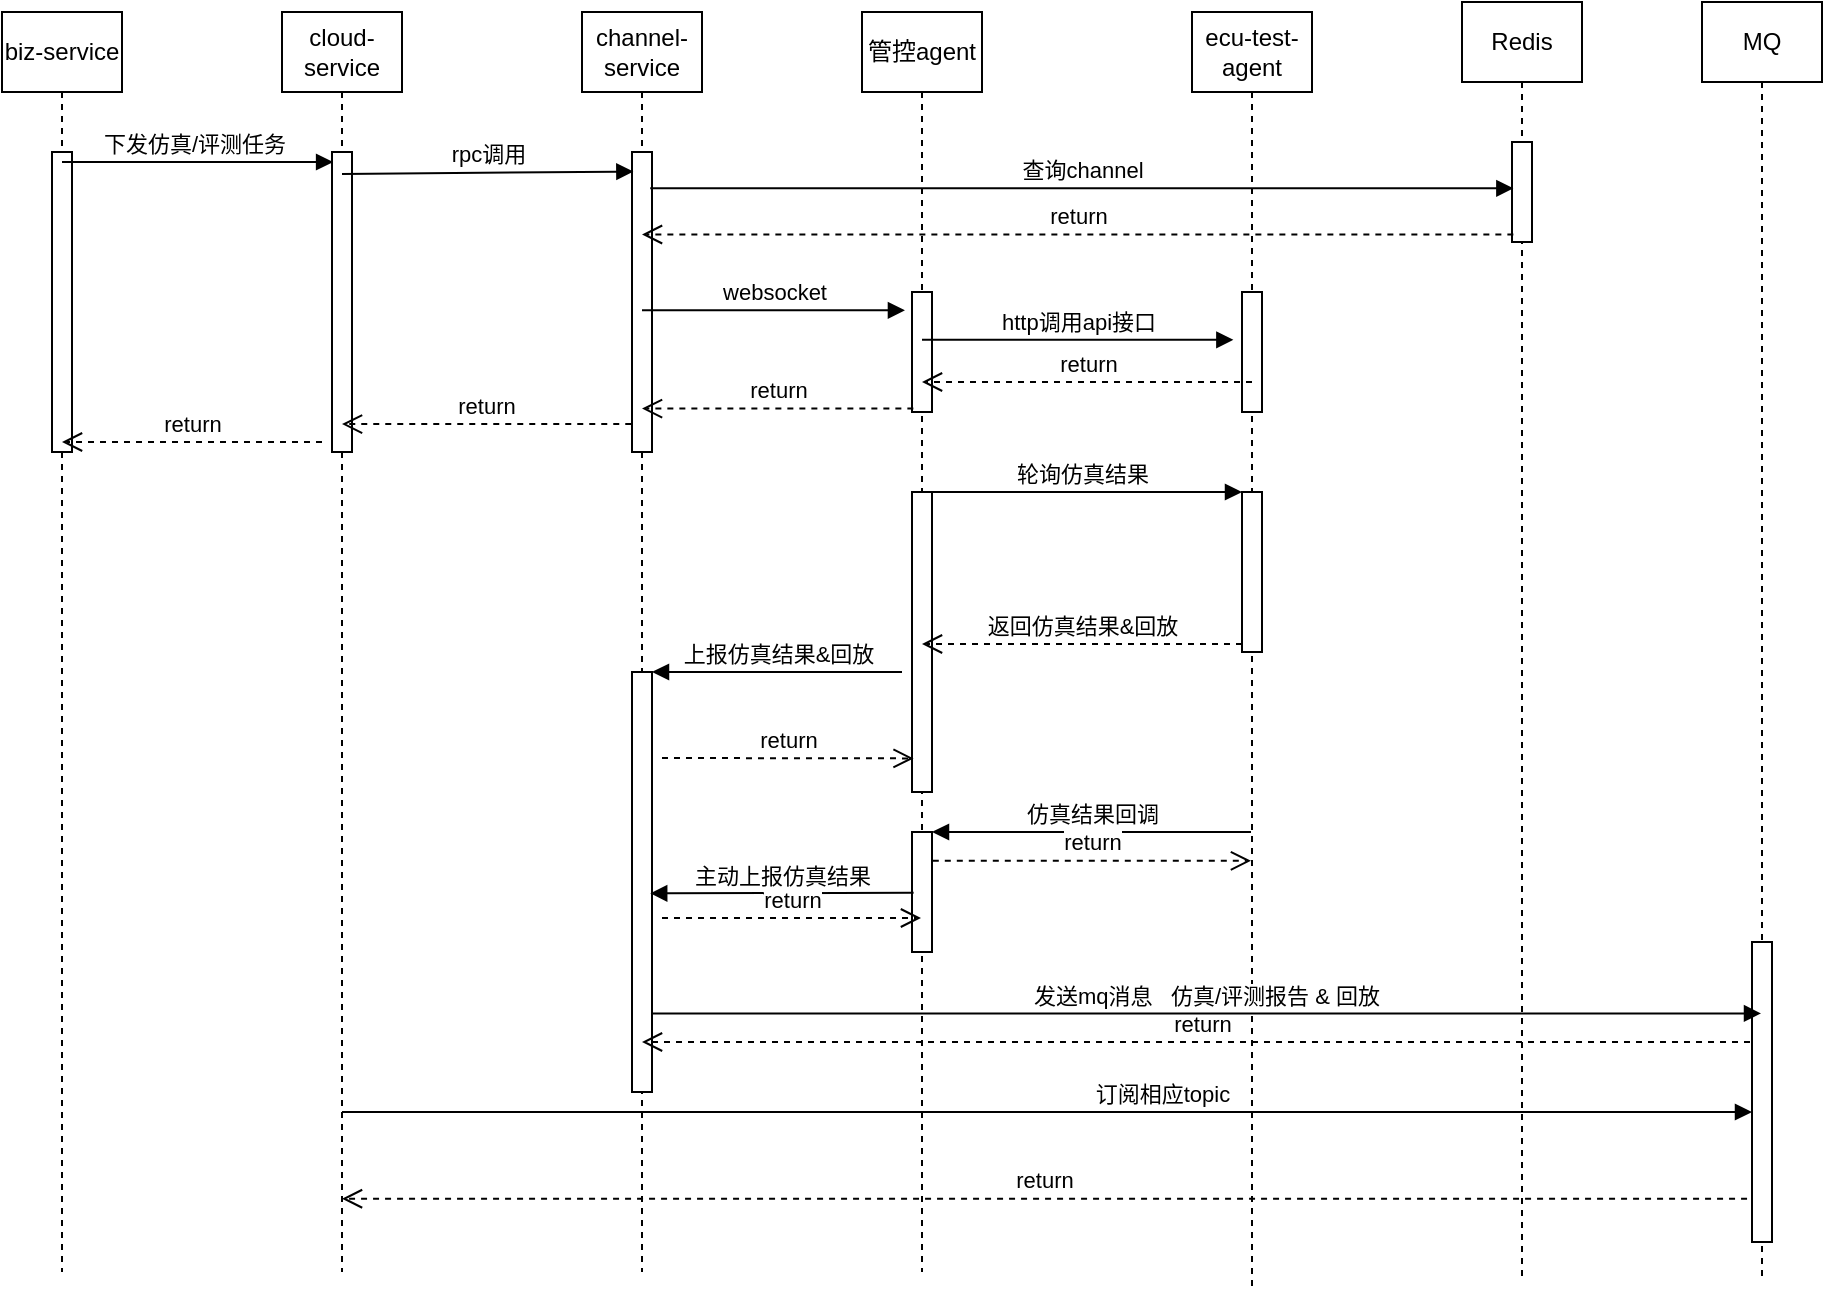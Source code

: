 <mxfile version="15.9.4" type="github" pages="2">
  <diagram id="y43DfxvxHkq96aOq3xMm" name="第 1 页">
    <mxGraphModel dx="1248" dy="469" grid="1" gridSize="10" guides="1" tooltips="1" connect="1" arrows="1" fold="1" page="1" pageScale="1" pageWidth="850" pageHeight="1100" math="0" shadow="0">
      <root>
        <mxCell id="0" />
        <mxCell id="1" parent="0" />
        <mxCell id="WShSjZ7iAAt_4kcY2VJ5-2" value="cloud-service" style="shape=umlLifeline;perimeter=lifelinePerimeter;whiteSpace=wrap;html=1;container=1;collapsible=0;recursiveResize=0;outlineConnect=0;" vertex="1" parent="1">
          <mxGeometry x="170" y="25" width="60" height="630" as="geometry" />
        </mxCell>
        <mxCell id="WShSjZ7iAAt_4kcY2VJ5-31" value="" style="html=1;points=[];perimeter=orthogonalPerimeter;" vertex="1" parent="WShSjZ7iAAt_4kcY2VJ5-2">
          <mxGeometry x="25" y="70" width="10" height="150" as="geometry" />
        </mxCell>
        <mxCell id="WShSjZ7iAAt_4kcY2VJ5-9" value="channel-service" style="shape=umlLifeline;perimeter=lifelinePerimeter;whiteSpace=wrap;html=1;container=1;collapsible=0;recursiveResize=0;outlineConnect=0;" vertex="1" parent="1">
          <mxGeometry x="320" y="25" width="60" height="630" as="geometry" />
        </mxCell>
        <mxCell id="WShSjZ7iAAt_4kcY2VJ5-17" value="" style="html=1;points=[];perimeter=orthogonalPerimeter;" vertex="1" parent="WShSjZ7iAAt_4kcY2VJ5-9">
          <mxGeometry x="25" y="70" width="10" height="150" as="geometry" />
        </mxCell>
        <mxCell id="WShSjZ7iAAt_4kcY2VJ5-34" value="" style="html=1;points=[];perimeter=orthogonalPerimeter;" vertex="1" parent="WShSjZ7iAAt_4kcY2VJ5-9">
          <mxGeometry x="25" y="330" width="10" height="210" as="geometry" />
        </mxCell>
        <mxCell id="WShSjZ7iAAt_4kcY2VJ5-11" value="管控agent" style="shape=umlLifeline;perimeter=lifelinePerimeter;whiteSpace=wrap;html=1;container=1;collapsible=0;recursiveResize=0;outlineConnect=0;" vertex="1" parent="1">
          <mxGeometry x="460" y="25" width="60" height="630" as="geometry" />
        </mxCell>
        <mxCell id="WShSjZ7iAAt_4kcY2VJ5-22" value="" style="html=1;points=[];perimeter=orthogonalPerimeter;" vertex="1" parent="WShSjZ7iAAt_4kcY2VJ5-11">
          <mxGeometry x="25" y="140" width="10" height="60" as="geometry" />
        </mxCell>
        <mxCell id="WShSjZ7iAAt_4kcY2VJ5-32" value="" style="html=1;points=[];perimeter=orthogonalPerimeter;" vertex="1" parent="WShSjZ7iAAt_4kcY2VJ5-11">
          <mxGeometry x="25" y="240" width="10" height="150" as="geometry" />
        </mxCell>
        <mxCell id="WShSjZ7iAAt_4kcY2VJ5-46" value="" style="html=1;points=[];perimeter=orthogonalPerimeter;" vertex="1" parent="WShSjZ7iAAt_4kcY2VJ5-11">
          <mxGeometry x="25" y="410" width="10" height="60" as="geometry" />
        </mxCell>
        <mxCell id="WShSjZ7iAAt_4kcY2VJ5-12" value="ecu-test-agent" style="shape=umlLifeline;perimeter=lifelinePerimeter;whiteSpace=wrap;html=1;container=1;collapsible=0;recursiveResize=0;outlineConnect=0;" vertex="1" parent="1">
          <mxGeometry x="625" y="25" width="60" height="640" as="geometry" />
        </mxCell>
        <mxCell id="WShSjZ7iAAt_4kcY2VJ5-25" value="" style="html=1;points=[];perimeter=orthogonalPerimeter;" vertex="1" parent="WShSjZ7iAAt_4kcY2VJ5-12">
          <mxGeometry x="25" y="140" width="10" height="60" as="geometry" />
        </mxCell>
        <mxCell id="WShSjZ7iAAt_4kcY2VJ5-28" value="" style="html=1;points=[];perimeter=orthogonalPerimeter;" vertex="1" parent="WShSjZ7iAAt_4kcY2VJ5-12">
          <mxGeometry x="25" y="240" width="10" height="80" as="geometry" />
        </mxCell>
        <mxCell id="WShSjZ7iAAt_4kcY2VJ5-14" value="Redis" style="shape=umlLifeline;perimeter=lifelinePerimeter;whiteSpace=wrap;html=1;container=1;collapsible=0;recursiveResize=0;outlineConnect=0;" vertex="1" parent="1">
          <mxGeometry x="760" y="20" width="60" height="640" as="geometry" />
        </mxCell>
        <mxCell id="WShSjZ7iAAt_4kcY2VJ5-66" value="" style="html=1;points=[];perimeter=orthogonalPerimeter;" vertex="1" parent="WShSjZ7iAAt_4kcY2VJ5-14">
          <mxGeometry x="25" y="70" width="10" height="50" as="geometry" />
        </mxCell>
        <mxCell id="WShSjZ7iAAt_4kcY2VJ5-18" value="rpc调用" style="html=1;verticalAlign=bottom;endArrow=block;entryX=0.068;entryY=0.065;rounded=0;entryDx=0;entryDy=0;entryPerimeter=0;" edge="1" target="WShSjZ7iAAt_4kcY2VJ5-17" parent="1">
          <mxGeometry relative="1" as="geometry">
            <mxPoint x="200" y="106" as="sourcePoint" />
          </mxGeometry>
        </mxCell>
        <mxCell id="WShSjZ7iAAt_4kcY2VJ5-19" value="return" style="html=1;verticalAlign=bottom;endArrow=open;dashed=1;endSize=8;exitX=-0.037;exitY=0.907;rounded=0;exitDx=0;exitDy=0;exitPerimeter=0;" edge="1" source="WShSjZ7iAAt_4kcY2VJ5-17" parent="1" target="WShSjZ7iAAt_4kcY2VJ5-2">
          <mxGeometry relative="1" as="geometry">
            <mxPoint x="100" y="166" as="targetPoint" />
          </mxGeometry>
        </mxCell>
        <mxCell id="WShSjZ7iAAt_4kcY2VJ5-23" value="websocket" style="html=1;verticalAlign=bottom;endArrow=block;entryX=-0.353;entryY=0.153;rounded=0;entryDx=0;entryDy=0;entryPerimeter=0;" edge="1" target="WShSjZ7iAAt_4kcY2VJ5-22" parent="1" source="WShSjZ7iAAt_4kcY2VJ5-9">
          <mxGeometry relative="1" as="geometry">
            <mxPoint x="240" y="100" as="sourcePoint" />
          </mxGeometry>
        </mxCell>
        <mxCell id="WShSjZ7iAAt_4kcY2VJ5-24" value="return" style="html=1;verticalAlign=bottom;endArrow=open;dashed=1;endSize=8;exitX=0.068;exitY=0.971;rounded=0;exitDx=0;exitDy=0;exitPerimeter=0;" edge="1" source="WShSjZ7iAAt_4kcY2VJ5-22" parent="1" target="WShSjZ7iAAt_4kcY2VJ5-9">
          <mxGeometry relative="1" as="geometry">
            <mxPoint x="240" y="176" as="targetPoint" />
          </mxGeometry>
        </mxCell>
        <mxCell id="WShSjZ7iAAt_4kcY2VJ5-26" value="http调用api接口" style="html=1;verticalAlign=bottom;endArrow=block;entryX=-0.432;entryY=0.398;rounded=0;entryDx=0;entryDy=0;entryPerimeter=0;" edge="1" target="WShSjZ7iAAt_4kcY2VJ5-25" parent="1" source="WShSjZ7iAAt_4kcY2VJ5-11">
          <mxGeometry relative="1" as="geometry">
            <mxPoint x="500" y="185" as="sourcePoint" />
          </mxGeometry>
        </mxCell>
        <mxCell id="WShSjZ7iAAt_4kcY2VJ5-27" value="return" style="html=1;verticalAlign=bottom;endArrow=open;dashed=1;endSize=8;rounded=0;" edge="1" parent="1" target="WShSjZ7iAAt_4kcY2VJ5-11">
          <mxGeometry relative="1" as="geometry">
            <mxPoint x="410" y="186" as="targetPoint" />
            <mxPoint x="655" y="210" as="sourcePoint" />
          </mxGeometry>
        </mxCell>
        <mxCell id="WShSjZ7iAAt_4kcY2VJ5-29" value="轮询仿真结果" style="html=1;verticalAlign=bottom;endArrow=block;entryX=0;entryY=0;rounded=0;" edge="1" target="WShSjZ7iAAt_4kcY2VJ5-28" parent="1" source="WShSjZ7iAAt_4kcY2VJ5-11">
          <mxGeometry relative="1" as="geometry">
            <mxPoint x="405" y="260" as="sourcePoint" />
          </mxGeometry>
        </mxCell>
        <mxCell id="WShSjZ7iAAt_4kcY2VJ5-30" value="返回仿真结果&amp;amp;回放" style="html=1;verticalAlign=bottom;endArrow=open;dashed=1;endSize=8;exitX=0;exitY=0.95;rounded=0;" edge="1" source="WShSjZ7iAAt_4kcY2VJ5-28" parent="1" target="WShSjZ7iAAt_4kcY2VJ5-11">
          <mxGeometry relative="1" as="geometry">
            <mxPoint x="405" y="336" as="targetPoint" />
          </mxGeometry>
        </mxCell>
        <mxCell id="WShSjZ7iAAt_4kcY2VJ5-35" value="上报仿真结果&amp;amp;回放" style="html=1;verticalAlign=bottom;endArrow=block;entryX=1;entryY=0;rounded=0;endSize=6;startSize=6;" edge="1" target="WShSjZ7iAAt_4kcY2VJ5-34" parent="1">
          <mxGeometry relative="1" as="geometry">
            <mxPoint x="480" y="355" as="sourcePoint" />
          </mxGeometry>
        </mxCell>
        <mxCell id="WShSjZ7iAAt_4kcY2VJ5-36" value="return" style="html=1;verticalAlign=bottom;endArrow=open;dashed=1;endSize=8;rounded=0;entryX=0.08;entryY=0.888;entryDx=0;entryDy=0;entryPerimeter=0;" edge="1" parent="1" target="WShSjZ7iAAt_4kcY2VJ5-32">
          <mxGeometry relative="1" as="geometry">
            <mxPoint x="590" y="407" as="targetPoint" />
            <mxPoint x="360" y="398" as="sourcePoint" />
            <Array as="points" />
          </mxGeometry>
        </mxCell>
        <mxCell id="WShSjZ7iAAt_4kcY2VJ5-43" value="订阅相应topic" style="html=1;verticalAlign=bottom;endArrow=block;entryX=0;entryY=0;rounded=0;" edge="1" parent="1" source="WShSjZ7iAAt_4kcY2VJ5-2">
          <mxGeometry x="0.163" relative="1" as="geometry">
            <mxPoint x="555" y="480" as="sourcePoint" />
            <mxPoint x="905" y="575" as="targetPoint" />
            <mxPoint as="offset" />
          </mxGeometry>
        </mxCell>
        <mxCell id="WShSjZ7iAAt_4kcY2VJ5-44" value="return" style="html=1;verticalAlign=bottom;endArrow=open;dashed=1;endSize=8;exitX=-0.247;exitY=0.964;rounded=0;exitDx=0;exitDy=0;exitPerimeter=0;" edge="1" parent="1" target="WShSjZ7iAAt_4kcY2VJ5-2">
          <mxGeometry relative="1" as="geometry">
            <mxPoint x="555" y="556" as="targetPoint" />
            <mxPoint x="902.53" y="618.38" as="sourcePoint" />
          </mxGeometry>
        </mxCell>
        <mxCell id="WShSjZ7iAAt_4kcY2VJ5-45" value="return" style="html=1;verticalAlign=bottom;endArrow=open;dashed=1;endSize=8;rounded=0;" edge="1" parent="1" target="WShSjZ7iAAt_4kcY2VJ5-9">
          <mxGeometry relative="1" as="geometry">
            <mxPoint x="180" y="550" as="targetPoint" />
            <mxPoint x="910" y="540" as="sourcePoint" />
          </mxGeometry>
        </mxCell>
        <mxCell id="WShSjZ7iAAt_4kcY2VJ5-47" value="仿真结果回调" style="html=1;verticalAlign=bottom;endArrow=block;entryX=1;entryY=0;rounded=0;" edge="1" target="WShSjZ7iAAt_4kcY2VJ5-46" parent="1" source="WShSjZ7iAAt_4kcY2VJ5-12">
          <mxGeometry relative="1" as="geometry">
            <mxPoint x="385" y="430" as="sourcePoint" />
          </mxGeometry>
        </mxCell>
        <mxCell id="WShSjZ7iAAt_4kcY2VJ5-48" value="return" style="html=1;verticalAlign=bottom;endArrow=open;dashed=1;endSize=8;rounded=0;exitX=1.04;exitY=0.24;exitDx=0;exitDy=0;exitPerimeter=0;" edge="1" source="WShSjZ7iAAt_4kcY2VJ5-46" parent="1" target="WShSjZ7iAAt_4kcY2VJ5-12">
          <mxGeometry relative="1" as="geometry">
            <mxPoint x="440" y="450" as="targetPoint" />
          </mxGeometry>
        </mxCell>
        <mxCell id="WShSjZ7iAAt_4kcY2VJ5-53" value="主动上报仿真结果" style="html=1;verticalAlign=bottom;endArrow=block;rounded=0;exitX=0.08;exitY=0.507;exitDx=0;exitDy=0;exitPerimeter=0;entryX=0.911;entryY=0.527;entryDx=0;entryDy=0;entryPerimeter=0;" edge="1" target="WShSjZ7iAAt_4kcY2VJ5-34" parent="1" source="WShSjZ7iAAt_4kcY2VJ5-46">
          <mxGeometry relative="1" as="geometry">
            <mxPoint x="310" y="460" as="sourcePoint" />
            <mxPoint x="360" y="465" as="targetPoint" />
          </mxGeometry>
        </mxCell>
        <mxCell id="WShSjZ7iAAt_4kcY2VJ5-54" value="return" style="html=1;verticalAlign=bottom;endArrow=open;dashed=1;endSize=8;rounded=0;" edge="1" parent="1" target="WShSjZ7iAAt_4kcY2VJ5-11">
          <mxGeometry relative="1" as="geometry">
            <mxPoint x="245" y="487" as="targetPoint" />
            <mxPoint x="360" y="478" as="sourcePoint" />
          </mxGeometry>
        </mxCell>
        <mxCell id="WShSjZ7iAAt_4kcY2VJ5-57" value="biz-service" style="shape=umlLifeline;perimeter=lifelinePerimeter;whiteSpace=wrap;html=1;container=1;collapsible=0;recursiveResize=0;outlineConnect=0;" vertex="1" parent="1">
          <mxGeometry x="30" y="25" width="60" height="630" as="geometry" />
        </mxCell>
        <mxCell id="WShSjZ7iAAt_4kcY2VJ5-58" value="" style="html=1;points=[];perimeter=orthogonalPerimeter;" vertex="1" parent="WShSjZ7iAAt_4kcY2VJ5-57">
          <mxGeometry x="25" y="70" width="10" height="150" as="geometry" />
        </mxCell>
        <mxCell id="WShSjZ7iAAt_4kcY2VJ5-59" value="下发仿真/评测任务" style="html=1;verticalAlign=bottom;endArrow=block;entryX=0;entryY=0;rounded=0;" edge="1" parent="1">
          <mxGeometry x="-0.031" relative="1" as="geometry">
            <mxPoint x="60" y="100" as="sourcePoint" />
            <mxPoint x="195.55" y="100.0" as="targetPoint" />
            <mxPoint as="offset" />
          </mxGeometry>
        </mxCell>
        <mxCell id="WShSjZ7iAAt_4kcY2VJ5-60" value="return" style="html=1;verticalAlign=bottom;endArrow=open;dashed=1;endSize=8;rounded=0;" edge="1" parent="1" target="WShSjZ7iAAt_4kcY2VJ5-57">
          <mxGeometry relative="1" as="geometry">
            <mxPoint x="190" y="240" as="sourcePoint" />
            <mxPoint x="110" y="230" as="targetPoint" />
          </mxGeometry>
        </mxCell>
        <mxCell id="WShSjZ7iAAt_4kcY2VJ5-63" value="MQ" style="shape=umlLifeline;perimeter=lifelinePerimeter;whiteSpace=wrap;html=1;container=1;collapsible=0;recursiveResize=0;outlineConnect=0;" vertex="1" parent="1">
          <mxGeometry x="880" y="20" width="60" height="640" as="geometry" />
        </mxCell>
        <mxCell id="WShSjZ7iAAt_4kcY2VJ5-64" value="" style="html=1;points=[];perimeter=orthogonalPerimeter;" vertex="1" parent="WShSjZ7iAAt_4kcY2VJ5-63">
          <mxGeometry x="25" y="470" width="10" height="150" as="geometry" />
        </mxCell>
        <mxCell id="WShSjZ7iAAt_4kcY2VJ5-68" value="return" style="html=1;verticalAlign=bottom;endArrow=open;dashed=1;endSize=8;exitX=0.068;exitY=0.925;rounded=0;exitDx=0;exitDy=0;exitPerimeter=0;" edge="1" source="WShSjZ7iAAt_4kcY2VJ5-66" parent="1" target="WShSjZ7iAAt_4kcY2VJ5-9">
          <mxGeometry relative="1" as="geometry">
            <mxPoint x="685" y="236" as="targetPoint" />
          </mxGeometry>
        </mxCell>
        <mxCell id="WShSjZ7iAAt_4kcY2VJ5-70" value="查询channel" style="html=1;verticalAlign=bottom;endArrow=block;rounded=0;entryX=0.068;entryY=0.463;entryDx=0;entryDy=0;entryPerimeter=0;exitX=0.911;exitY=0.121;exitDx=0;exitDy=0;exitPerimeter=0;" edge="1" parent="1" source="WShSjZ7iAAt_4kcY2VJ5-17" target="WShSjZ7iAAt_4kcY2VJ5-66">
          <mxGeometry relative="1" as="geometry">
            <mxPoint x="360" y="106" as="sourcePoint" />
            <mxPoint x="790" y="100" as="targetPoint" />
          </mxGeometry>
        </mxCell>
        <mxCell id="TEx84sVC3yWoPWmnLdWA-1" value="发送mq消息&amp;nbsp; &amp;nbsp;仿真/评测报告 &amp;amp; 回放" style="html=1;verticalAlign=bottom;endArrow=block;rounded=0;startSize=6;endSize=6;exitX=1.016;exitY=0.813;exitDx=0;exitDy=0;exitPerimeter=0;" edge="1" parent="1" source="WShSjZ7iAAt_4kcY2VJ5-34" target="WShSjZ7iAAt_4kcY2VJ5-63">
          <mxGeometry width="80" relative="1" as="geometry">
            <mxPoint x="570" y="420" as="sourcePoint" />
            <mxPoint x="650" y="420" as="targetPoint" />
          </mxGeometry>
        </mxCell>
      </root>
    </mxGraphModel>
  </diagram>
  <diagram id="SDZFOU-aVHrFD_dtlYZ5" name="第 2 页">
    <mxGraphModel dx="1186" dy="1546" grid="1" gridSize="10" guides="1" tooltips="1" connect="1" arrows="1" fold="1" page="1" pageScale="1" pageWidth="850" pageHeight="1100" math="0" shadow="0">
      <root>
        <mxCell id="_KG9jZbXzDjlH9yBVUGl-0" />
        <mxCell id="_KG9jZbXzDjlH9yBVUGl-1" parent="_KG9jZbXzDjlH9yBVUGl-0" />
        <object placeholders="1" c4Name="channel-service" c4Type="Container" c4Application="通道服务" label="&lt;font style=&quot;font-size: 16px&quot;&gt;&lt;b&gt;&lt;div style=&quot;text-align: left&quot;&gt;%c4Name%&lt;/div&gt;&lt;/b&gt;&lt;/font&gt;&lt;div style=&quot;text-align: left&quot;&gt;[%c4Application%]&lt;/div&gt;" id="W9l1ISxlE_OnwhYrX99X-3">
          <mxCell style="rounded=1;fontSize=11;whiteSpace=wrap;html=1;dashed=1;arcSize=20;fillColor=none;strokeColor=#666666;fontColor=#333333;labelBackgroundColor=none;align=left;verticalAlign=bottom;labelBorderColor=none;spacingTop=0;spacing=10;dashPattern=8 4;metaEdit=1;rotatable=0;perimeter=rectanglePerimeter;noLabel=0;labelPadding=0;allowArrows=0;connectable=0;expand=0;recursiveResize=0;editable=1;pointerEvents=0;absoluteArcSize=1;points=[[0.25,0,0],[0.5,0,0],[0.75,0,0],[1,0.25,0],[1,0.5,0],[1,0.75,0],[0.75,1,0],[0.5,1,0],[0.25,1,0],[0,0.75,0],[0,0.5,0],[0,0.25,0]];" vertex="1" parent="_KG9jZbXzDjlH9yBVUGl-1">
            <mxGeometry x="10" y="-270" width="980" height="490" as="geometry" />
          </mxCell>
        </object>
        <object placeholders="1" c4Name="PushService" c4Type="Component: Spring Bean" c4Description="路由&amp;推送" label="&lt;font style=&quot;font-size: 16px&quot;&gt;&lt;b&gt;%c4Name%&lt;/b&gt;&lt;/font&gt;&lt;div&gt;[%c4Type%]&lt;/div&gt;&lt;br&gt;&lt;div&gt;&lt;font style=&quot;font-size: 11px&quot;&gt;&lt;font color=&quot;#cccccc&quot;&gt;%c4Description%&lt;/font&gt;&lt;/div&gt;" id="W9l1ISxlE_OnwhYrX99X-17">
          <mxCell style="rounded=1;whiteSpace=wrap;html=1;labelBackgroundColor=none;fillColor=#1061B0;fontColor=#ffffff;align=center;arcSize=10;strokeColor=#0D5091;metaEdit=1;resizable=0;points=[[0.25,0,0],[0.5,0,0],[0.75,0,0],[1,0.25,0],[1,0.5,0],[1,0.75,0],[0.75,1,0],[0.5,1,0],[0.25,1,0],[0,0.75,0],[0,0.5,0],[0,0.25,0]];" vertex="1" parent="_KG9jZbXzDjlH9yBVUGl-1">
            <mxGeometry x="170" y="30" width="240" height="120" as="geometry" />
          </mxCell>
        </object>
        <object placeholders="1" c4Name="ConnectionService" c4Type="Component: Spring Bean" c4Description="连接管理" label="&lt;font style=&quot;font-size: 16px&quot;&gt;&lt;b&gt;%c4Name%&lt;/b&gt;&lt;/font&gt;&lt;div&gt;[%c4Type%]&lt;/div&gt;&lt;br&gt;&lt;div&gt;&lt;font style=&quot;font-size: 11px&quot;&gt;&lt;font color=&quot;#cccccc&quot;&gt;%c4Description%&lt;/font&gt;&lt;/div&gt;" id="W9l1ISxlE_OnwhYrX99X-18">
          <mxCell style="rounded=1;whiteSpace=wrap;html=1;labelBackgroundColor=none;fillColor=#1061B0;fontColor=#ffffff;align=center;arcSize=10;strokeColor=#0D5091;metaEdit=1;resizable=0;points=[[0.25,0,0],[0.5,0,0],[0.75,0,0],[1,0.25,0],[1,0.5,0],[1,0.75,0],[0.75,1,0],[0.5,1,0],[0.25,1,0],[0,0.75,0],[0,0.5,0],[0,0.25,0]];" vertex="1" parent="_KG9jZbXzDjlH9yBVUGl-1">
            <mxGeometry x="600" y="30" width="240" height="120" as="geometry" />
          </mxCell>
        </object>
        <object placeholders="1" c4Name="facade" c4Type="Component: Spring Controller" c4Description="Http服务出口" label="&lt;font style=&quot;font-size: 16px&quot;&gt;&lt;b&gt;%c4Name%&lt;/b&gt;&lt;/font&gt;&lt;div&gt;[%c4Type%]&lt;/div&gt;&lt;br&gt;&lt;div&gt;&lt;font style=&quot;font-size: 11px&quot;&gt;&lt;font color=&quot;#cccccc&quot;&gt;%c4Description%&lt;/font&gt;&lt;/div&gt;" id="W9l1ISxlE_OnwhYrX99X-19">
          <mxCell style="rounded=1;whiteSpace=wrap;html=1;labelBackgroundColor=none;fillColor=#1061B0;fontColor=#ffffff;align=center;arcSize=10;strokeColor=#0D5091;metaEdit=1;resizable=0;points=[[0.25,0,0],[0.5,0,0],[0.75,0,0],[1,0.25,0],[1,0.5,0],[1,0.75,0],[0.75,1,0],[0.5,1,0],[0.25,1,0],[0,0.75,0],[0,0.5,0],[0,0.25,0]];" vertex="1" parent="_KG9jZbXzDjlH9yBVUGl-1">
            <mxGeometry x="170" y="-210" width="240" height="120" as="geometry" />
          </mxCell>
        </object>
        <object placeholders="1" c4Name="rpcserver" c4Type="Component: Spring Controller" c4Description="rpc服务接口" label="&lt;font style=&quot;font-size: 16px&quot;&gt;&lt;b&gt;%c4Name%&lt;/b&gt;&lt;/font&gt;&lt;div&gt;[%c4Type%]&lt;/div&gt;&lt;br&gt;&lt;div&gt;&lt;font style=&quot;font-size: 11px&quot;&gt;&lt;font color=&quot;#cccccc&quot;&gt;%c4Description%&lt;/font&gt;&lt;/div&gt;" id="W9l1ISxlE_OnwhYrX99X-20">
          <mxCell style="rounded=1;whiteSpace=wrap;html=1;labelBackgroundColor=none;fillColor=#1061B0;fontColor=#ffffff;align=center;arcSize=10;strokeColor=#0D5091;metaEdit=1;resizable=0;points=[[0.25,0,0],[0.5,0,0],[0.75,0,0],[1,0.25,0],[1,0.5,0],[1,0.75,0],[0.75,1,0],[0.5,1,0],[0.25,1,0],[0,0.75,0],[0,0.5,0],[0,0.25,0]];" vertex="1" parent="_KG9jZbXzDjlH9yBVUGl-1">
            <mxGeometry x="600" y="-210" width="240" height="120" as="geometry" />
          </mxCell>
        </object>
        <object placeholders="1" c4Name="cloud service" c4Type="Container: Java &amp; SpringBoot" c4Description="调度服务" label="&lt;font style=&quot;font-size: 16px&quot;&gt;&lt;b&gt;%c4Name%&lt;/b&gt;&lt;/font&gt;&lt;div&gt;[%c4Type%]&lt;/div&gt;&lt;br&gt;&lt;div&gt;&lt;font style=&quot;font-size: 11px&quot;&gt;&lt;font color=&quot;#cccccc&quot;&gt;%c4Description%&lt;/font&gt;&lt;/div&gt;" id="W9l1ISxlE_OnwhYrX99X-21">
          <mxCell style="rounded=1;whiteSpace=wrap;html=1;labelBackgroundColor=none;fillColor=#8C8496;fontColor=#ffffff;align=center;arcSize=10;strokeColor=#736782;metaEdit=1;resizable=0;points=[[0.25,0,0],[0.5,0,0],[0.75,0,0],[1,0.25,0],[1,0.5,0],[1,0.75,0],[0.75,1,0],[0.5,1,0],[0.25,1,0],[0,0.75,0],[0,0.5,0],[0,0.25,0]];" vertex="1" parent="_KG9jZbXzDjlH9yBVUGl-1">
            <mxGeometry x="600" y="-460" width="240" height="120" as="geometry" />
          </mxCell>
        </object>
        <mxCell id="fMAy1tNqFpR4QyeKrXCf-0" value="" style="endArrow=classic;html=1;rounded=0;startSize=6;endSize=6;entryX=0.5;entryY=0;entryDx=0;entryDy=0;entryPerimeter=0;exitX=0.5;exitY=1;exitDx=0;exitDy=0;exitPerimeter=0;" edge="1" parent="_KG9jZbXzDjlH9yBVUGl-1" source="W9l1ISxlE_OnwhYrX99X-21" target="W9l1ISxlE_OnwhYrX99X-20">
          <mxGeometry width="50" height="50" relative="1" as="geometry">
            <mxPoint x="500" y="-200" as="sourcePoint" />
            <mxPoint x="550" y="-250" as="targetPoint" />
          </mxGeometry>
        </mxCell>
        <mxCell id="fMAy1tNqFpR4QyeKrXCf-1" value="请求&lt;br&gt;[RPC]" style="edgeLabel;html=1;align=center;verticalAlign=middle;resizable=0;points=[];" vertex="1" connectable="0" parent="fMAy1tNqFpR4QyeKrXCf-0">
          <mxGeometry x="0.092" relative="1" as="geometry">
            <mxPoint as="offset" />
          </mxGeometry>
        </mxCell>
        <mxCell id="fMAy1tNqFpR4QyeKrXCf-3" value="" style="endArrow=classic;html=1;rounded=0;startSize=6;endSize=6;exitX=0.004;exitY=0.883;exitDx=0;exitDy=0;exitPerimeter=0;" edge="1" parent="_KG9jZbXzDjlH9yBVUGl-1" source="W9l1ISxlE_OnwhYrX99X-20">
          <mxGeometry width="50" height="50" relative="1" as="geometry">
            <mxPoint x="500" as="sourcePoint" />
            <mxPoint x="410" y="30" as="targetPoint" />
          </mxGeometry>
        </mxCell>
        <mxCell id="fMAy1tNqFpR4QyeKrXCf-4" value="Uses" style="edgeLabel;html=1;align=center;verticalAlign=middle;resizable=0;points=[];" vertex="1" connectable="0" parent="fMAy1tNqFpR4QyeKrXCf-3">
          <mxGeometry x="-0.06" y="1" relative="1" as="geometry">
            <mxPoint as="offset" />
          </mxGeometry>
        </mxCell>
        <mxCell id="fMAy1tNqFpR4QyeKrXCf-5" value="" style="endArrow=classic;html=1;rounded=0;startSize=6;endSize=6;exitX=1;exitY=0.5;exitDx=0;exitDy=0;exitPerimeter=0;entryX=0;entryY=0.5;entryDx=0;entryDy=0;entryPerimeter=0;" edge="1" parent="_KG9jZbXzDjlH9yBVUGl-1" source="W9l1ISxlE_OnwhYrX99X-17" target="W9l1ISxlE_OnwhYrX99X-18">
          <mxGeometry width="50" height="50" relative="1" as="geometry">
            <mxPoint x="500" y="110" as="sourcePoint" />
            <mxPoint x="550" y="60" as="targetPoint" />
          </mxGeometry>
        </mxCell>
        <mxCell id="fMAy1tNqFpR4QyeKrXCf-6" value="Uses" style="edgeLabel;html=1;align=center;verticalAlign=middle;resizable=0;points=[];" vertex="1" connectable="0" parent="fMAy1tNqFpR4QyeKrXCf-5">
          <mxGeometry x="-0.011" y="-2" relative="1" as="geometry">
            <mxPoint as="offset" />
          </mxGeometry>
        </mxCell>
        <object placeholders="1" c4Name="agent" c4Type="Container: Python" c4Description="节点Agent" label="&lt;font style=&quot;font-size: 16px&quot;&gt;&lt;b&gt;%c4Name%&lt;/b&gt;&lt;/font&gt;&lt;div&gt;[%c4Type%]&lt;/div&gt;&lt;br&gt;&lt;div&gt;&lt;font style=&quot;font-size: 11px&quot;&gt;&lt;font color=&quot;#cccccc&quot;&gt;%c4Description%&lt;/font&gt;&lt;/div&gt;" id="fMAy1tNqFpR4QyeKrXCf-8">
          <mxCell style="rounded=1;whiteSpace=wrap;html=1;labelBackgroundColor=none;fillColor=#8C8496;fontColor=#ffffff;align=center;arcSize=10;strokeColor=#736782;metaEdit=1;resizable=0;points=[[0.25,0,0],[0.5,0,0],[0.75,0,0],[1,0.25,0],[1,0.5,0],[1,0.75,0],[0.75,1,0],[0.5,1,0],[0.25,1,0],[0,0.75,0],[0,0.5,0],[0,0.25,0]];" vertex="1" parent="_KG9jZbXzDjlH9yBVUGl-1">
            <mxGeometry x="380" y="320" width="240" height="120" as="geometry" />
          </mxCell>
        </object>
        <mxCell id="fMAy1tNqFpR4QyeKrXCf-11" value="" style="endArrow=classic;html=1;rounded=0;startSize=6;endSize=6;exitX=0.5;exitY=0;exitDx=0;exitDy=0;exitPerimeter=0;" edge="1" parent="_KG9jZbXzDjlH9yBVUGl-1" source="fMAy1tNqFpR4QyeKrXCf-8">
          <mxGeometry width="50" height="50" relative="1" as="geometry">
            <mxPoint x="500" y="220" as="sourcePoint" />
            <mxPoint x="640" y="150" as="targetPoint" />
          </mxGeometry>
        </mxCell>
        <mxCell id="fMAy1tNqFpR4QyeKrXCf-14" value="上报仿真结果" style="edgeLabel;html=1;align=center;verticalAlign=middle;resizable=0;points=[];" vertex="1" connectable="0" parent="fMAy1tNqFpR4QyeKrXCf-11">
          <mxGeometry x="-0.169" y="-1" relative="1" as="geometry">
            <mxPoint as="offset" />
          </mxGeometry>
        </mxCell>
        <mxCell id="fMAy1tNqFpR4QyeKrXCf-12" value="" style="endArrow=classic;html=1;rounded=0;startSize=6;endSize=6;entryX=0.933;entryY=-0.042;entryDx=0;entryDy=0;entryPerimeter=0;" edge="1" parent="_KG9jZbXzDjlH9yBVUGl-1" target="fMAy1tNqFpR4QyeKrXCf-8">
          <mxGeometry width="50" height="50" relative="1" as="geometry">
            <mxPoint x="730" y="150" as="sourcePoint" />
            <mxPoint x="550" y="170" as="targetPoint" />
          </mxGeometry>
        </mxCell>
        <mxCell id="fMAy1tNqFpR4QyeKrXCf-13" value="任务调度&lt;br&gt;[websocket]" style="edgeLabel;html=1;align=center;verticalAlign=middle;resizable=0;points=[];" vertex="1" connectable="0" parent="fMAy1tNqFpR4QyeKrXCf-12">
          <mxGeometry x="0.125" y="-1" relative="1" as="geometry">
            <mxPoint as="offset" />
          </mxGeometry>
        </mxCell>
        <object placeholders="1" c4Name="Mq" c4Type="Container: mq" c4Description="mq消息系统" label="&lt;font style=&quot;font-size: 16px&quot;&gt;&lt;b&gt;%c4Name%&lt;/b&gt;&lt;/font&gt;&lt;div&gt;[%c4Type%]&lt;/div&gt;&lt;br&gt;&lt;div&gt;&lt;font style=&quot;font-size: 11px&quot;&gt;&lt;font color=&quot;#cccccc&quot;&gt;%c4Description%&lt;/font&gt;&lt;/div&gt;" id="fMAy1tNqFpR4QyeKrXCf-15">
          <mxCell style="rounded=1;whiteSpace=wrap;html=1;labelBackgroundColor=none;fillColor=#1061B0;fontColor=#ffffff;align=center;arcSize=10;strokeColor=#0D5091;metaEdit=1;resizable=0;points=[[0.25,0,0],[0.5,0,0],[0.75,0,0],[1,0.25,0],[1,0.5,0],[1,0.75,0],[0.75,1,0],[0.5,1,0],[0.25,1,0],[0,0.75,0],[0,0.5,0],[0,0.25,0]];" vertex="1" parent="_KG9jZbXzDjlH9yBVUGl-1">
            <mxGeometry x="1030" y="-140" width="240" height="120" as="geometry" />
          </mxCell>
        </object>
        <mxCell id="fMAy1tNqFpR4QyeKrXCf-16" value="" style="endArrow=classic;html=1;rounded=0;startSize=6;endSize=6;exitX=1.004;exitY=0.1;exitDx=0;exitDy=0;exitPerimeter=0;entryX=0;entryY=0.25;entryDx=0;entryDy=0;entryPerimeter=0;" edge="1" parent="_KG9jZbXzDjlH9yBVUGl-1" source="W9l1ISxlE_OnwhYrX99X-17" target="fMAy1tNqFpR4QyeKrXCf-15">
          <mxGeometry width="50" height="50" relative="1" as="geometry">
            <mxPoint x="640" y="90" as="sourcePoint" />
            <mxPoint x="690" y="40" as="targetPoint" />
          </mxGeometry>
        </mxCell>
        <mxCell id="fMAy1tNqFpR4QyeKrXCf-17" value="send msg" style="edgeLabel;html=1;align=center;verticalAlign=middle;resizable=0;points=[];" vertex="1" connectable="0" parent="fMAy1tNqFpR4QyeKrXCf-16">
          <mxGeometry x="0.011" y="-1" relative="1" as="geometry">
            <mxPoint as="offset" />
          </mxGeometry>
        </mxCell>
      </root>
    </mxGraphModel>
  </diagram>
</mxfile>
